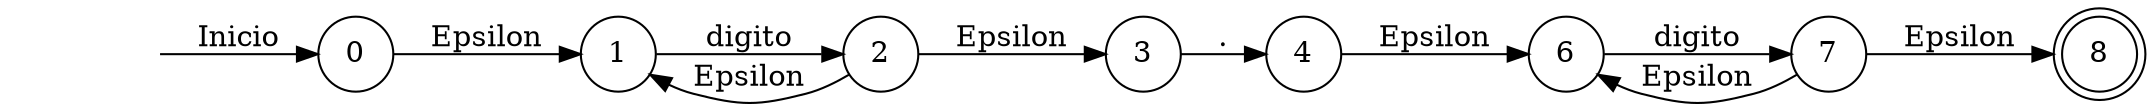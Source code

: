 digraph G{
rankdir = LR;
Inicio[style=invis];
0[shape=circle];
1[shape=circle];
2[shape=circle];
3[shape=circle];
0->1 [label="Epsilon"];
1->2 [label="digito"];
2->3 [label="Epsilon"];
2->1 [label="Epsilon"];
4[shape=circle];
3->4 [label="."];
4[shape=circle];
6[shape=circle];
7[shape=circle];
8[shape=circle];
4->6 [label="Epsilon"];
6->7 [label="digito"];
7->8 [label="Epsilon"];
7->6 [label="Epsilon"];
Inicio->0 [label="Inicio"];
8 [shape=doublecircle];
}
